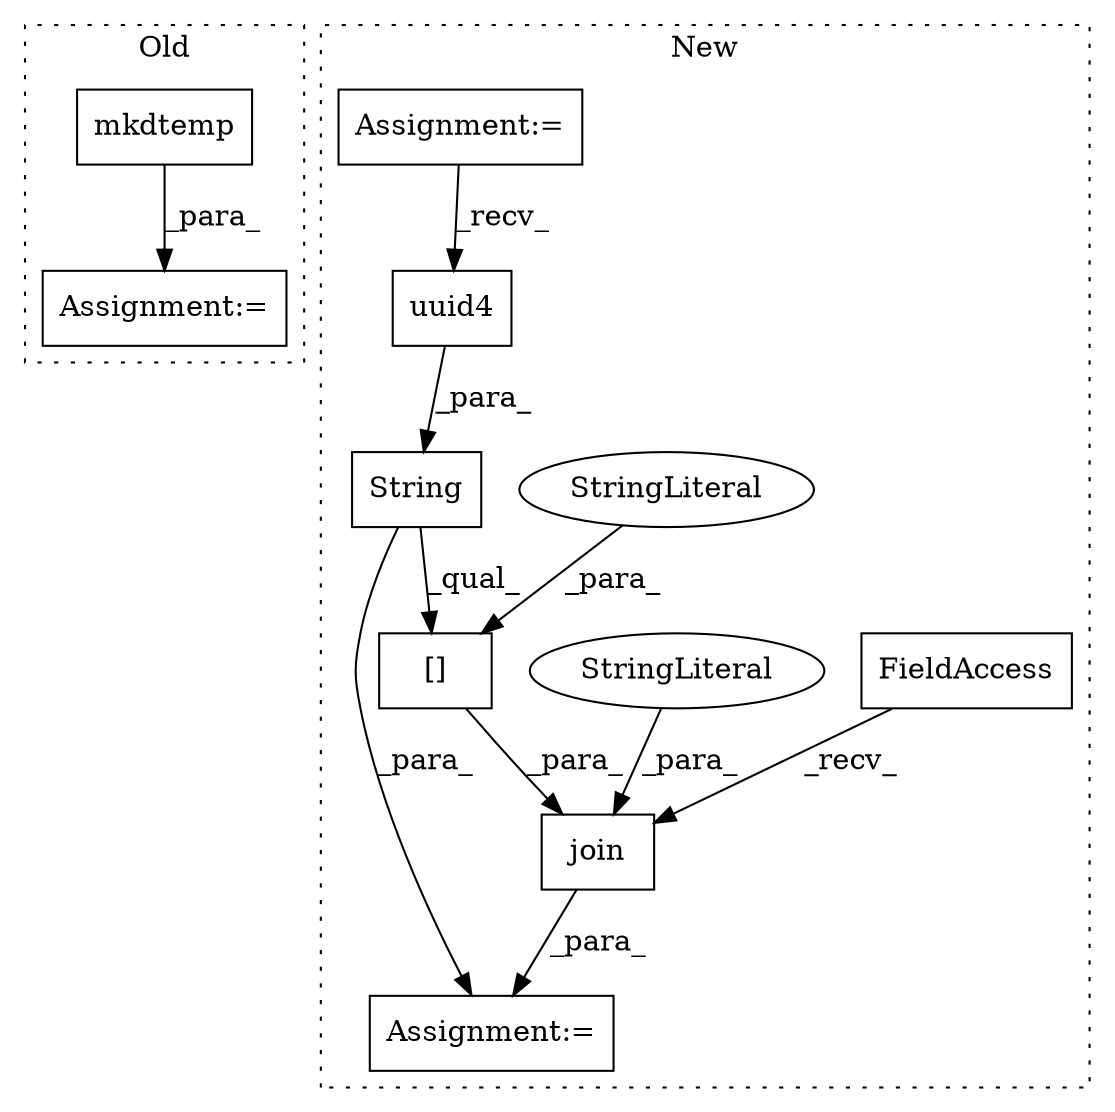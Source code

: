 digraph G {
subgraph cluster0 {
1 [label="mkdtemp" a="32" s="7402" l="9" shape="box"];
4 [label="Assignment:=" a="7" s="7392" l="1" shape="box"];
label = "Old";
style="dotted";
}
subgraph cluster1 {
2 [label="String" a="32" s="7437,7456" l="7,1" shape="box"];
3 [label="join" a="32" s="7425,7477" l="5,1" shape="box"];
5 [label="Assignment:=" a="7" s="7416" l="1" shape="box"];
6 [label="[]" a="2" s="7437,7476" l="21,1" shape="box"];
7 [label="FieldAccess" a="22" s="7417" l="7" shape="box"];
8 [label="StringLiteral" a="45" s="7458" l="18" shape="ellipse"];
9 [label="StringLiteral" a="45" s="7430" l="6" shape="ellipse"];
10 [label="uuid4" a="32" s="7449" l="7" shape="box"];
11 [label="Assignment:=" a="7" s="7104" l="4" shape="box"];
label = "New";
style="dotted";
}
1 -> 4 [label="_para_"];
2 -> 6 [label="_qual_"];
2 -> 5 [label="_para_"];
3 -> 5 [label="_para_"];
6 -> 3 [label="_para_"];
7 -> 3 [label="_recv_"];
8 -> 6 [label="_para_"];
9 -> 3 [label="_para_"];
10 -> 2 [label="_para_"];
11 -> 10 [label="_recv_"];
}